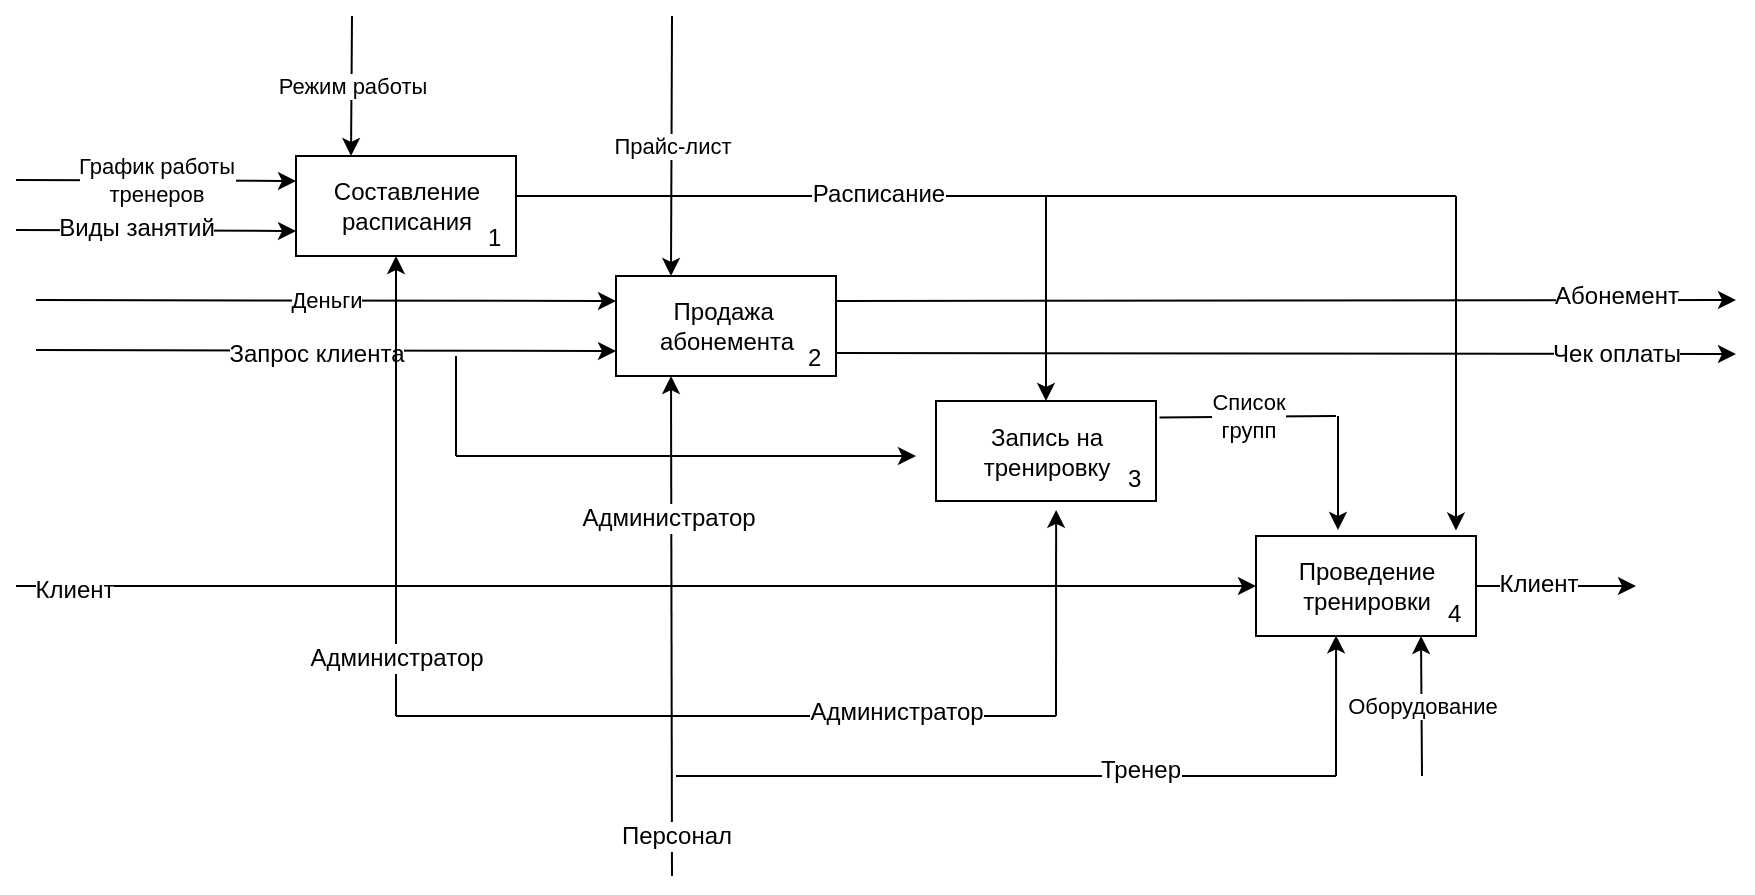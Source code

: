 <mxfile version="12.1.8" type="github" pages="1"><diagram name="Page-1" id="e7e014a7-5840-1c2e-5031-d8a46d1fe8dd"><mxGraphModel dx="971" dy="516" grid="1" gridSize="10" guides="1" tooltips="1" connect="1" arrows="1" fold="1" page="1" pageScale="1" pageWidth="1169" pageHeight="826" background="#ffffff" math="0" shadow="0"><root><mxCell id="0"/><mxCell id="1" parent="0"/><mxCell id="cwJsnyi84v3i5M45VdjG-1" value="Составление&lt;br&gt;расписания" style="html=1;" vertex="1" parent="1"><mxGeometry x="280" y="290" width="110" height="50" as="geometry"/></mxCell><mxCell id="cwJsnyi84v3i5M45VdjG-2" value="Продажа&amp;nbsp;&lt;br&gt;абонемента" style="html=1;" vertex="1" parent="1"><mxGeometry x="440" y="350" width="110" height="50" as="geometry"/></mxCell><mxCell id="cwJsnyi84v3i5M45VdjG-3" value="Запись на&lt;br&gt;тренировку" style="html=1;" vertex="1" parent="1"><mxGeometry x="600" y="412.5" width="110" height="50" as="geometry"/></mxCell><mxCell id="cwJsnyi84v3i5M45VdjG-4" value="Проведение&lt;br&gt;тренировки" style="html=1;" vertex="1" parent="1"><mxGeometry x="760" y="480" width="110" height="50" as="geometry"/></mxCell><mxCell id="cwJsnyi84v3i5M45VdjG-5" value="1" style="text;strokeColor=none;fillColor=none;align=left;verticalAlign=top;spacingLeft=4;spacingRight=4;overflow=hidden;rotatable=0;points=[[0,0.5],[1,0.5]];portConstraint=eastwest;" vertex="1" parent="1"><mxGeometry x="370" y="317" width="20" height="23" as="geometry"/></mxCell><mxCell id="cwJsnyi84v3i5M45VdjG-6" value="2" style="text;strokeColor=none;fillColor=none;align=left;verticalAlign=top;spacingLeft=4;spacingRight=4;overflow=hidden;rotatable=0;points=[[0,0.5],[1,0.5]];portConstraint=eastwest;" vertex="1" parent="1"><mxGeometry x="530" y="377" width="20" height="23" as="geometry"/></mxCell><mxCell id="cwJsnyi84v3i5M45VdjG-7" value="3" style="text;strokeColor=none;fillColor=none;align=left;verticalAlign=top;spacingLeft=4;spacingRight=4;overflow=hidden;rotatable=0;points=[[0,0.5],[1,0.5]];portConstraint=eastwest;" vertex="1" parent="1"><mxGeometry x="690" y="437.5" width="20" height="23" as="geometry"/></mxCell><mxCell id="cwJsnyi84v3i5M45VdjG-8" value="4" style="text;strokeColor=none;fillColor=none;align=left;verticalAlign=top;spacingLeft=4;spacingRight=4;overflow=hidden;rotatable=0;points=[[0,0.5],[1,0.5]];portConstraint=eastwest;" vertex="1" parent="1"><mxGeometry x="850" y="505" width="20" height="23" as="geometry"/></mxCell><mxCell id="cwJsnyi84v3i5M45VdjG-9" value="Режим работы" style="endArrow=classic;html=1;entryX=0.25;entryY=0;entryDx=0;entryDy=0;" edge="1" parent="1" target="cwJsnyi84v3i5M45VdjG-1"><mxGeometry width="50" height="50" relative="1" as="geometry"><mxPoint x="308" y="220" as="sourcePoint"/><mxPoint x="300" y="220" as="targetPoint"/></mxGeometry></mxCell><mxCell id="cwJsnyi84v3i5M45VdjG-10" value="График работы&lt;br&gt;тренеров" style="endArrow=classic;html=1;entryX=0;entryY=0.25;entryDx=0;entryDy=0;" edge="1" parent="1" target="cwJsnyi84v3i5M45VdjG-1"><mxGeometry width="50" height="50" relative="1" as="geometry"><mxPoint x="140" y="302" as="sourcePoint"/><mxPoint x="200" y="290" as="targetPoint"/></mxGeometry></mxCell><mxCell id="cwJsnyi84v3i5M45VdjG-11" value="" style="endArrow=classic;html=1;entryX=0;entryY=0.75;entryDx=0;entryDy=0;" edge="1" parent="1" target="cwJsnyi84v3i5M45VdjG-1"><mxGeometry width="50" height="50" relative="1" as="geometry"><mxPoint x="140" y="327" as="sourcePoint"/><mxPoint x="230" y="360" as="targetPoint"/></mxGeometry></mxCell><mxCell id="cwJsnyi84v3i5M45VdjG-12" value="Виды занятий" style="text;html=1;resizable=0;points=[];align=center;verticalAlign=middle;labelBackgroundColor=#ffffff;" vertex="1" connectable="0" parent="cwJsnyi84v3i5M45VdjG-11"><mxGeometry x="-0.152" y="1" relative="1" as="geometry"><mxPoint as="offset"/></mxGeometry></mxCell><mxCell id="cwJsnyi84v3i5M45VdjG-13" value="Прайс-лист" style="endArrow=classic;html=1;entryX=0.25;entryY=0;entryDx=0;entryDy=0;" edge="1" parent="1" target="cwJsnyi84v3i5M45VdjG-2"><mxGeometry width="50" height="50" relative="1" as="geometry"><mxPoint x="468" y="220" as="sourcePoint"/><mxPoint x="500" y="250" as="targetPoint"/></mxGeometry></mxCell><mxCell id="cwJsnyi84v3i5M45VdjG-16" value="" style="endArrow=classic;html=1;entryX=0.5;entryY=0;entryDx=0;entryDy=0;" edge="1" parent="1" target="cwJsnyi84v3i5M45VdjG-3"><mxGeometry width="50" height="50" relative="1" as="geometry"><mxPoint x="655" y="310" as="sourcePoint"/><mxPoint x="660" y="250" as="targetPoint"/></mxGeometry></mxCell><mxCell id="cwJsnyi84v3i5M45VdjG-18" value="" style="endArrow=none;html=1;exitX=1;exitY=0.4;exitDx=0;exitDy=0;exitPerimeter=0;" edge="1" parent="1" source="cwJsnyi84v3i5M45VdjG-1"><mxGeometry width="50" height="50" relative="1" as="geometry"><mxPoint x="400" y="310" as="sourcePoint"/><mxPoint x="860" y="310" as="targetPoint"/></mxGeometry></mxCell><mxCell id="cwJsnyi84v3i5M45VdjG-20" value="Расписание" style="text;html=1;resizable=0;points=[];align=center;verticalAlign=middle;labelBackgroundColor=#ffffff;" vertex="1" connectable="0" parent="cwJsnyi84v3i5M45VdjG-18"><mxGeometry x="-0.232" y="1" relative="1" as="geometry"><mxPoint as="offset"/></mxGeometry></mxCell><mxCell id="cwJsnyi84v3i5M45VdjG-21" value="" style="endArrow=classic;html=1;entryX=0.909;entryY=-0.054;entryDx=0;entryDy=0;entryPerimeter=0;" edge="1" parent="1" target="cwJsnyi84v3i5M45VdjG-4"><mxGeometry width="50" height="50" relative="1" as="geometry"><mxPoint x="860" y="310" as="sourcePoint"/><mxPoint x="860" y="470" as="targetPoint"/></mxGeometry></mxCell><mxCell id="cwJsnyi84v3i5M45VdjG-22" value="Деньги" style="endArrow=classic;html=1;entryX=0;entryY=0.25;entryDx=0;entryDy=0;" edge="1" parent="1" target="cwJsnyi84v3i5M45VdjG-2"><mxGeometry width="50" height="50" relative="1" as="geometry"><mxPoint x="150" y="362" as="sourcePoint"/><mxPoint x="210" y="370" as="targetPoint"/></mxGeometry></mxCell><mxCell id="cwJsnyi84v3i5M45VdjG-23" value="" style="endArrow=classic;html=1;entryX=0;entryY=0.75;entryDx=0;entryDy=0;" edge="1" parent="1" target="cwJsnyi84v3i5M45VdjG-2"><mxGeometry width="50" height="50" relative="1" as="geometry"><mxPoint x="150" y="387" as="sourcePoint"/><mxPoint x="320" y="430" as="targetPoint"/></mxGeometry></mxCell><mxCell id="cwJsnyi84v3i5M45VdjG-24" value="Запрос клиента" style="text;html=1;resizable=0;points=[];align=center;verticalAlign=middle;labelBackgroundColor=#ffffff;" vertex="1" connectable="0" parent="cwJsnyi84v3i5M45VdjG-23"><mxGeometry x="-0.284" relative="1" as="geometry"><mxPoint x="36" y="1.5" as="offset"/></mxGeometry></mxCell><mxCell id="cwJsnyi84v3i5M45VdjG-25" value="" style="endArrow=classic;html=1;exitX=1;exitY=0.5;exitDx=0;exitDy=0;" edge="1" parent="1" source="cwJsnyi84v3i5M45VdjG-6"><mxGeometry width="50" height="50" relative="1" as="geometry"><mxPoint x="600" y="400" as="sourcePoint"/><mxPoint x="1000" y="389" as="targetPoint"/></mxGeometry></mxCell><mxCell id="cwJsnyi84v3i5M45VdjG-29" value="Чек оплаты" style="text;html=1;resizable=0;points=[];align=center;verticalAlign=middle;labelBackgroundColor=#ffffff;" vertex="1" connectable="0" parent="cwJsnyi84v3i5M45VdjG-25"><mxGeometry x="0.755" y="1" relative="1" as="geometry"><mxPoint x="-5" y="0.5" as="offset"/></mxGeometry></mxCell><mxCell id="cwJsnyi84v3i5M45VdjG-30" value="" style="endArrow=classic;html=1;exitX=1;exitY=0.25;exitDx=0;exitDy=0;" edge="1" parent="1" source="cwJsnyi84v3i5M45VdjG-2"><mxGeometry width="50" height="50" relative="1" as="geometry"><mxPoint x="730" y="380" as="sourcePoint"/><mxPoint x="1000" y="362" as="targetPoint"/></mxGeometry></mxCell><mxCell id="cwJsnyi84v3i5M45VdjG-31" value="Абонемент" style="text;html=1;resizable=0;points=[];align=center;verticalAlign=middle;labelBackgroundColor=#ffffff;" vertex="1" connectable="0" parent="cwJsnyi84v3i5M45VdjG-30"><mxGeometry x="0.684" y="2" relative="1" as="geometry"><mxPoint x="10.5" as="offset"/></mxGeometry></mxCell><mxCell id="cwJsnyi84v3i5M45VdjG-33" value="" style="endArrow=none;html=1;" edge="1" parent="1"><mxGeometry width="50" height="50" relative="1" as="geometry"><mxPoint x="360" y="440" as="sourcePoint"/><mxPoint x="360" y="390" as="targetPoint"/></mxGeometry></mxCell><mxCell id="cwJsnyi84v3i5M45VdjG-34" value="" style="endArrow=classic;html=1;" edge="1" parent="1"><mxGeometry width="50" height="50" relative="1" as="geometry"><mxPoint x="360" y="440" as="sourcePoint"/><mxPoint x="590" y="440" as="targetPoint"/></mxGeometry></mxCell><mxCell id="cwJsnyi84v3i5M45VdjG-37" value="" style="endArrow=classic;html=1;entryX=0.25;entryY=1;entryDx=0;entryDy=0;" edge="1" parent="1" target="cwJsnyi84v3i5M45VdjG-2"><mxGeometry width="50" height="50" relative="1" as="geometry"><mxPoint x="468" y="650" as="sourcePoint"/><mxPoint x="510" y="600" as="targetPoint"/></mxGeometry></mxCell><mxCell id="cwJsnyi84v3i5M45VdjG-38" value="Персонал" style="text;html=1;resizable=0;points=[];align=center;verticalAlign=middle;labelBackgroundColor=#ffffff;" vertex="1" connectable="0" parent="cwJsnyi84v3i5M45VdjG-37"><mxGeometry x="-0.75" y="-1" relative="1" as="geometry"><mxPoint x="1" y="11" as="offset"/></mxGeometry></mxCell><mxCell id="cwJsnyi84v3i5M45VdjG-55" value="Администратор" style="text;html=1;resizable=0;points=[];align=center;verticalAlign=middle;labelBackgroundColor=#ffffff;" vertex="1" connectable="0" parent="cwJsnyi84v3i5M45VdjG-37"><mxGeometry x="0.431" y="2" relative="1" as="geometry"><mxPoint as="offset"/></mxGeometry></mxCell><mxCell id="cwJsnyi84v3i5M45VdjG-39" value="" style="endArrow=none;html=1;" edge="1" parent="1"><mxGeometry width="50" height="50" relative="1" as="geometry"><mxPoint x="470" y="600" as="sourcePoint"/><mxPoint x="800" y="600" as="targetPoint"/></mxGeometry></mxCell><mxCell id="cwJsnyi84v3i5M45VdjG-42" value="Тренер" style="text;html=1;resizable=0;points=[];align=center;verticalAlign=middle;labelBackgroundColor=#ffffff;" vertex="1" connectable="0" parent="cwJsnyi84v3i5M45VdjG-39"><mxGeometry x="0.403" y="3" relative="1" as="geometry"><mxPoint as="offset"/></mxGeometry></mxCell><mxCell id="cwJsnyi84v3i5M45VdjG-41" value="" style="endArrow=classic;html=1;entryX=0.364;entryY=0.994;entryDx=0;entryDy=0;entryPerimeter=0;" edge="1" parent="1" target="cwJsnyi84v3i5M45VdjG-4"><mxGeometry width="50" height="50" relative="1" as="geometry"><mxPoint x="800" y="600" as="sourcePoint"/><mxPoint x="730" y="532" as="targetPoint"/></mxGeometry></mxCell><mxCell id="cwJsnyi84v3i5M45VdjG-43" value="Оборудование" style="endArrow=classic;html=1;entryX=0.75;entryY=1;entryDx=0;entryDy=0;" edge="1" parent="1" target="cwJsnyi84v3i5M45VdjG-4"><mxGeometry width="50" height="50" relative="1" as="geometry"><mxPoint x="843" y="600" as="sourcePoint"/><mxPoint x="830" y="530" as="targetPoint"/></mxGeometry></mxCell><mxCell id="cwJsnyi84v3i5M45VdjG-44" value="" style="endArrow=classic;html=1;exitX=1;exitY=0.5;exitDx=0;exitDy=0;" edge="1" parent="1" source="cwJsnyi84v3i5M45VdjG-4"><mxGeometry width="50" height="50" relative="1" as="geometry"><mxPoint x="960" y="510" as="sourcePoint"/><mxPoint x="950" y="505" as="targetPoint"/></mxGeometry></mxCell><mxCell id="cwJsnyi84v3i5M45VdjG-45" value="Клиент" style="text;html=1;resizable=0;points=[];align=center;verticalAlign=middle;labelBackgroundColor=#ffffff;" vertex="1" connectable="0" parent="cwJsnyi84v3i5M45VdjG-44"><mxGeometry x="-0.436" y="1" relative="1" as="geometry"><mxPoint x="8" as="offset"/></mxGeometry></mxCell><mxCell id="cwJsnyi84v3i5M45VdjG-46" value="Список&lt;br&gt;групп" style="endArrow=none;html=1;exitX=1.016;exitY=0.165;exitDx=0;exitDy=0;exitPerimeter=0;" edge="1" parent="1" source="cwJsnyi84v3i5M45VdjG-3"><mxGeometry width="50" height="50" relative="1" as="geometry"><mxPoint x="730" y="410" as="sourcePoint"/><mxPoint x="800" y="420" as="targetPoint"/></mxGeometry></mxCell><mxCell id="cwJsnyi84v3i5M45VdjG-48" value="" style="endArrow=classic;html=1;" edge="1" parent="1"><mxGeometry width="50" height="50" relative="1" as="geometry"><mxPoint x="801" y="420" as="sourcePoint"/><mxPoint x="801" y="477" as="targetPoint"/></mxGeometry></mxCell><mxCell id="cwJsnyi84v3i5M45VdjG-49" value="" style="endArrow=none;html=1;" edge="1" parent="1"><mxGeometry width="50" height="50" relative="1" as="geometry"><mxPoint x="470" y="570" as="sourcePoint"/><mxPoint x="660" y="570" as="targetPoint"/></mxGeometry></mxCell><mxCell id="cwJsnyi84v3i5M45VdjG-52" value="Администратор" style="text;html=1;resizable=0;points=[];align=center;verticalAlign=middle;labelBackgroundColor=#ffffff;" vertex="1" connectable="0" parent="cwJsnyi84v3i5M45VdjG-49"><mxGeometry x="0.151" y="2" relative="1" as="geometry"><mxPoint as="offset"/></mxGeometry></mxCell><mxCell id="cwJsnyi84v3i5M45VdjG-50" value="" style="endArrow=classic;html=1;entryX=0.546;entryY=1.089;entryDx=0;entryDy=0;entryPerimeter=0;" edge="1" parent="1" target="cwJsnyi84v3i5M45VdjG-3"><mxGeometry width="50" height="50" relative="1" as="geometry"><mxPoint x="660" y="570" as="sourcePoint"/><mxPoint x="630" y="490" as="targetPoint"/></mxGeometry></mxCell><mxCell id="cwJsnyi84v3i5M45VdjG-53" value="" style="endArrow=classic;html=1;entryX=0;entryY=0.5;entryDx=0;entryDy=0;" edge="1" parent="1" target="cwJsnyi84v3i5M45VdjG-4"><mxGeometry width="50" height="50" relative="1" as="geometry"><mxPoint x="140" y="505" as="sourcePoint"/><mxPoint x="190" y="470" as="targetPoint"/></mxGeometry></mxCell><mxCell id="cwJsnyi84v3i5M45VdjG-54" value="Клиент" style="text;html=1;resizable=0;points=[];align=center;verticalAlign=middle;labelBackgroundColor=#ffffff;" vertex="1" connectable="0" parent="cwJsnyi84v3i5M45VdjG-53"><mxGeometry x="-0.906" y="-2" relative="1" as="geometry"><mxPoint as="offset"/></mxGeometry></mxCell><mxCell id="cwJsnyi84v3i5M45VdjG-56" value="" style="endArrow=none;html=1;" edge="1" parent="1"><mxGeometry width="50" height="50" relative="1" as="geometry"><mxPoint x="330" y="570" as="sourcePoint"/><mxPoint x="470" y="570" as="targetPoint"/></mxGeometry></mxCell><mxCell id="cwJsnyi84v3i5M45VdjG-57" value="" style="endArrow=classic;html=1;" edge="1" parent="1"><mxGeometry width="50" height="50" relative="1" as="geometry"><mxPoint x="330" y="570" as="sourcePoint"/><mxPoint x="330" y="340" as="targetPoint"/></mxGeometry></mxCell><mxCell id="cwJsnyi84v3i5M45VdjG-58" value="Администратор" style="text;html=1;resizable=0;points=[];align=center;verticalAlign=middle;labelBackgroundColor=#ffffff;" vertex="1" connectable="0" parent="cwJsnyi84v3i5M45VdjG-57"><mxGeometry x="-0.746" relative="1" as="geometry"><mxPoint as="offset"/></mxGeometry></mxCell></root></mxGraphModel></diagram></mxfile>